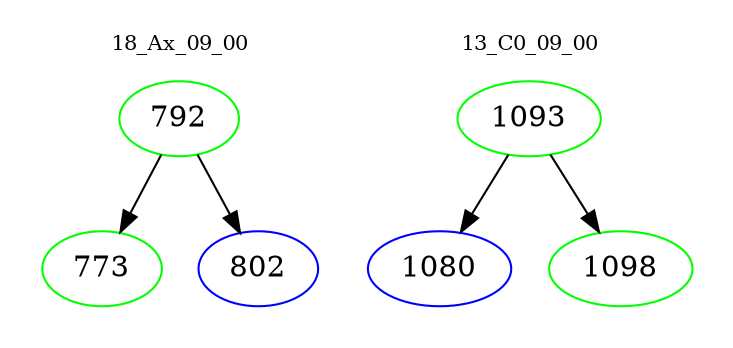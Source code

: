 digraph{
subgraph cluster_0 {
color = white
label = "18_Ax_09_00";
fontsize=10;
T0_792 [label="792", color="green"]
T0_792 -> T0_773 [color="black"]
T0_773 [label="773", color="green"]
T0_792 -> T0_802 [color="black"]
T0_802 [label="802", color="blue"]
}
subgraph cluster_1 {
color = white
label = "13_C0_09_00";
fontsize=10;
T1_1093 [label="1093", color="green"]
T1_1093 -> T1_1080 [color="black"]
T1_1080 [label="1080", color="blue"]
T1_1093 -> T1_1098 [color="black"]
T1_1098 [label="1098", color="green"]
}
}
